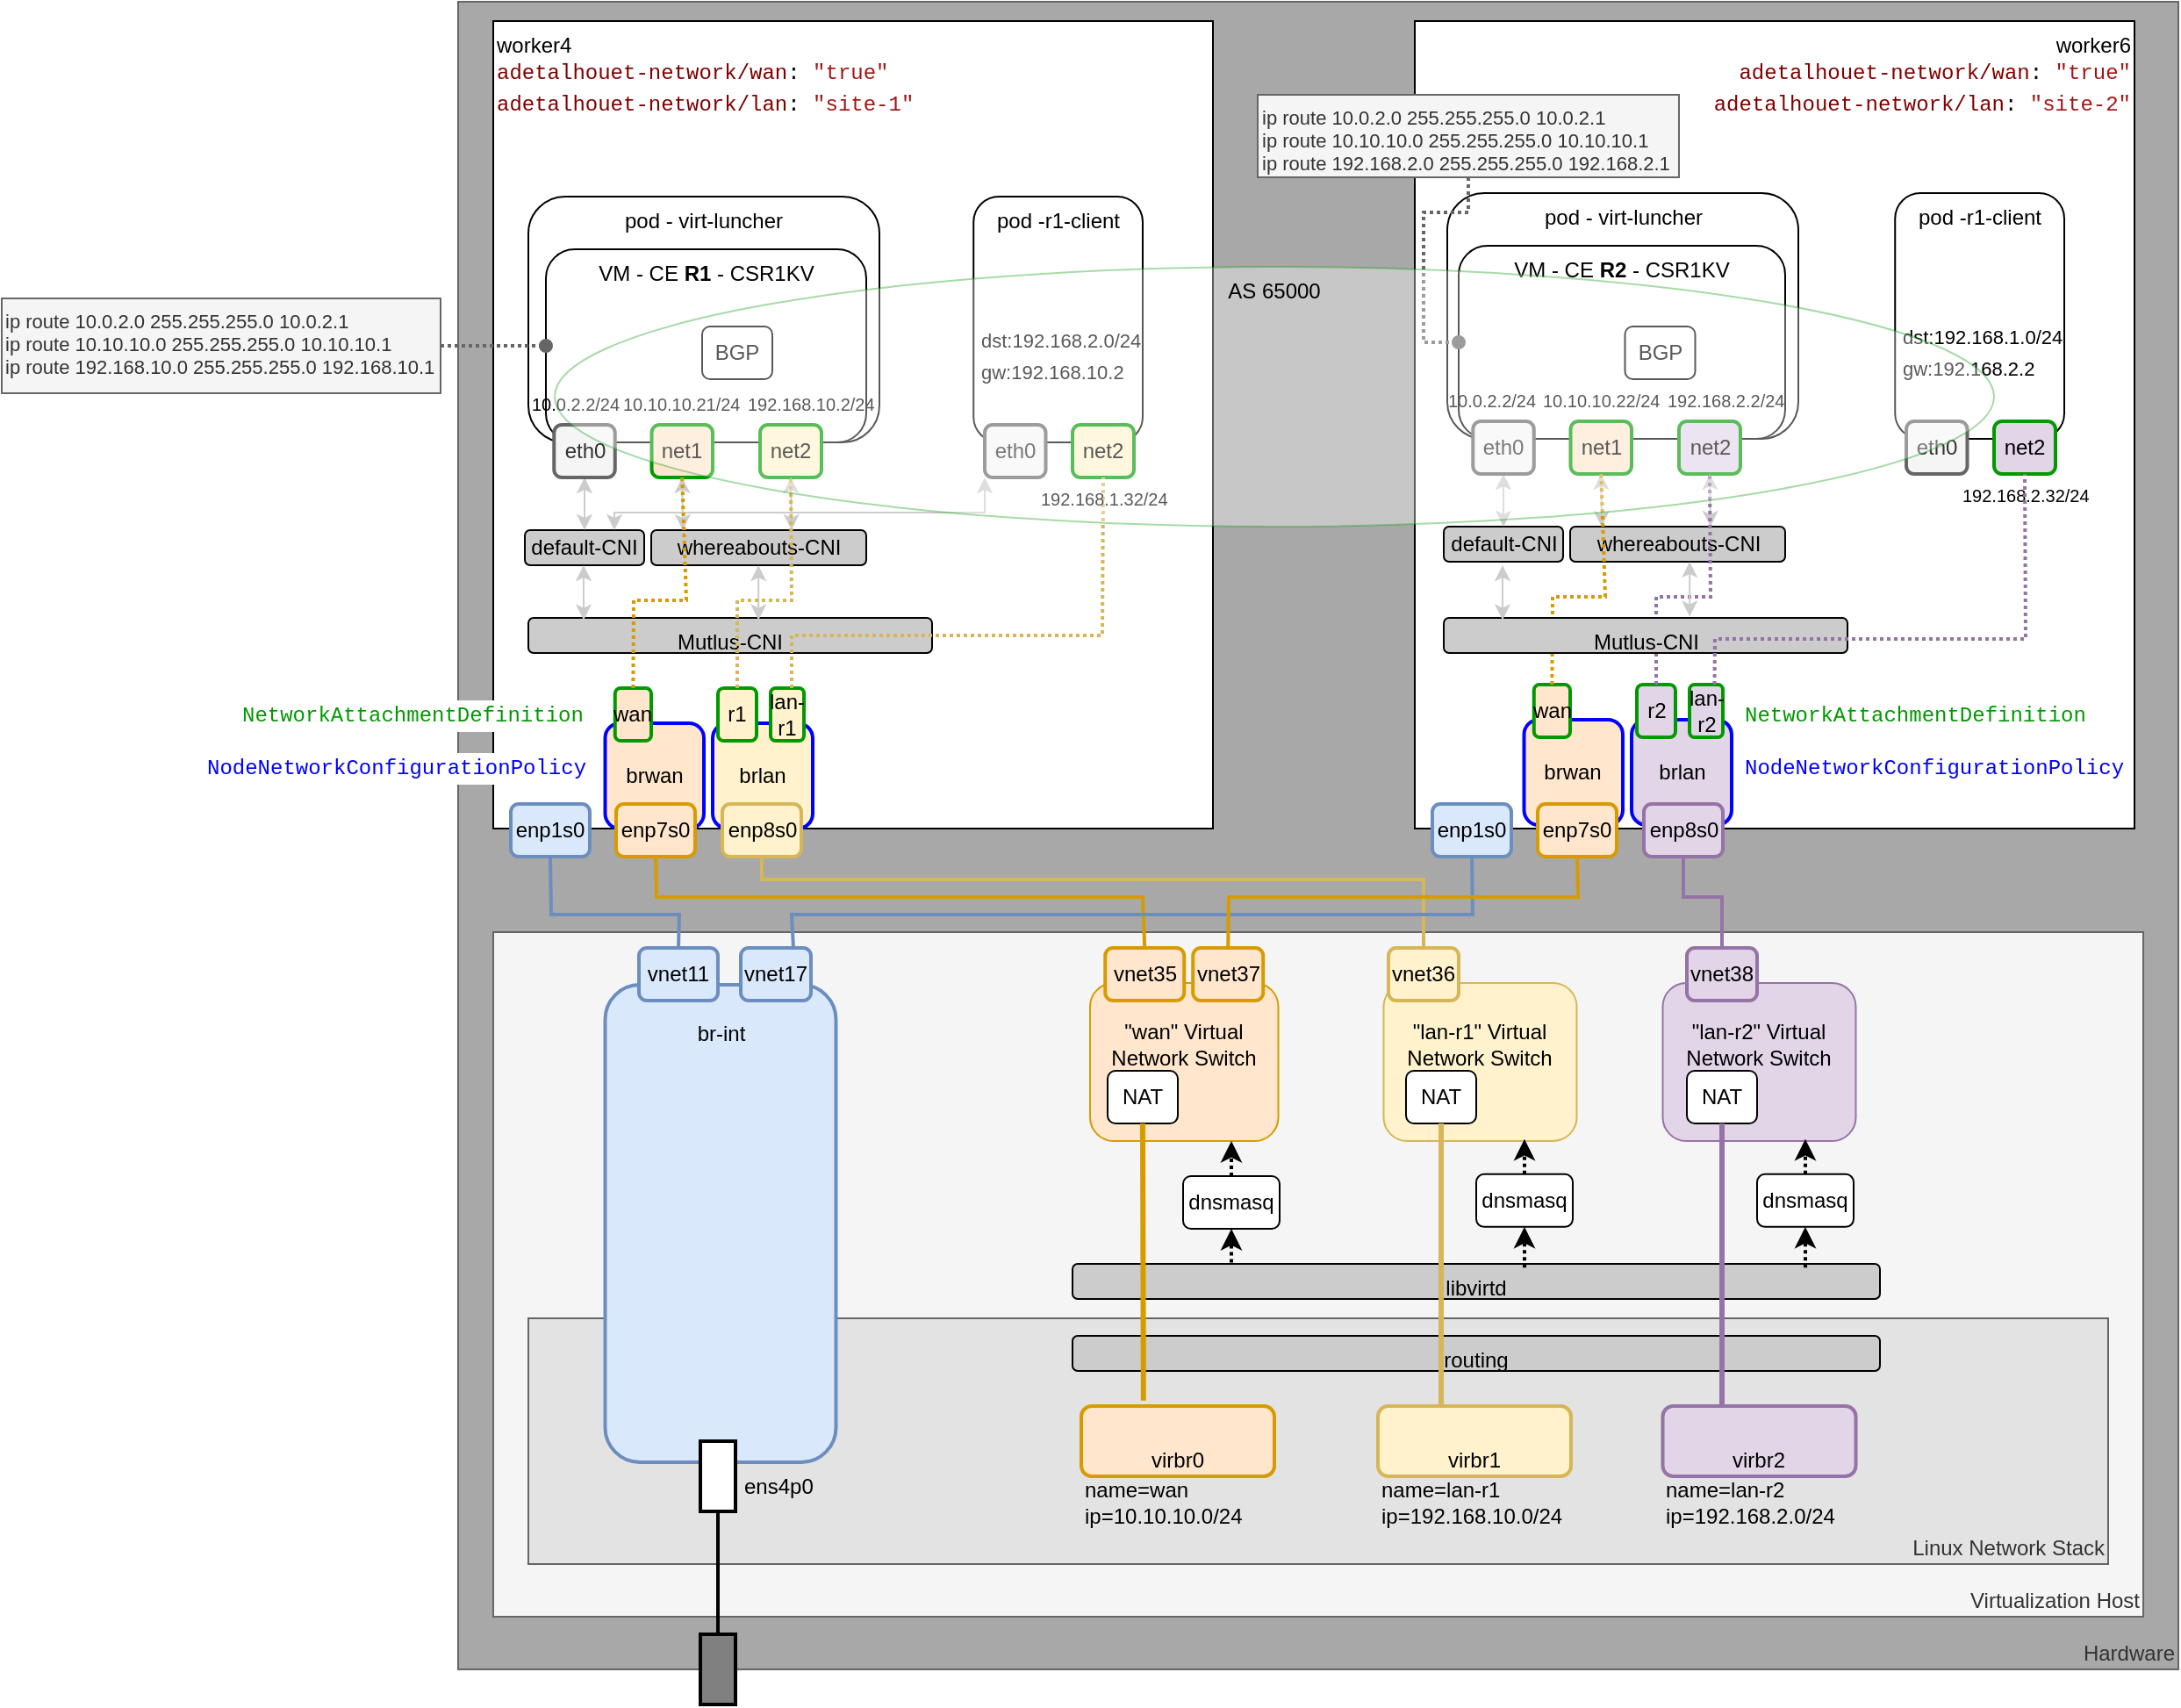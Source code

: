<mxfile>
    <diagram id="pxOgr5HDg-atTdy3Y1Mu" name="Page-1">
        <mxGraphModel dx="1479" dy="2765" grid="1" gridSize="10" guides="1" tooltips="1" connect="1" arrows="1" fold="1" page="1" pageScale="1" pageWidth="850" pageHeight="1100" math="0" shadow="0">
            <root>
                <mxCell id="0"/>
                <mxCell id="1" parent="0"/>
                <mxCell id="-jX6qiS9YrVnALhpN7eb-13" value="Hardware" style="rounded=0;whiteSpace=wrap;html=1;align=right;verticalAlign=bottom;fillColor=#A8A8A8;fontColor=#333333;strokeColor=#666666;" parent="1" vertex="1">
                    <mxGeometry x="-210" y="-1470" width="980" height="950" as="geometry"/>
                </mxCell>
                <mxCell id="-jX6qiS9YrVnALhpN7eb-14" value="Virtualization Host" style="rounded=0;whiteSpace=wrap;html=1;align=right;verticalAlign=bottom;fillColor=#f5f5f5;fontColor=#333333;strokeColor=#666666;" parent="1" vertex="1">
                    <mxGeometry x="-190" y="-940" width="940" height="390" as="geometry"/>
                </mxCell>
                <mxCell id="-jX6qiS9YrVnALhpN7eb-15" value="Linux Network Stack" style="rounded=0;whiteSpace=wrap;html=1;align=right;verticalAlign=bottom;fillColor=#E3E3E3;fontColor=#333333;strokeColor=#666666;" parent="1" vertex="1">
                    <mxGeometry x="-170" y="-720" width="900" height="140" as="geometry"/>
                </mxCell>
                <mxCell id="-jX6qiS9YrVnALhpN7eb-16" value="" style="rounded=0;whiteSpace=wrap;html=1;fillColor=#808080;align=right;verticalAlign=bottom;fontColor=#333333;strokeColor=#000000;strokeWidth=2;" parent="1" vertex="1">
                    <mxGeometry x="-72" y="-540" width="20" height="40" as="geometry"/>
                </mxCell>
                <mxCell id="-jX6qiS9YrVnALhpN7eb-19" value="virbr0" style="rounded=1;whiteSpace=wrap;html=1;align=center;verticalAlign=bottom;strokeWidth=2;fillColor=#ffe6cc;strokeColor=#d79b00;" parent="1" vertex="1">
                    <mxGeometry x="145" y="-670" width="110" height="40" as="geometry"/>
                </mxCell>
                <mxCell id="-jX6qiS9YrVnALhpN7eb-20" value="" style="endArrow=none;html=1;rounded=0;exitX=0.5;exitY=0;exitDx=0;exitDy=0;entryX=0.5;entryY=1;entryDx=0;entryDy=0;strokeWidth=2;" parent="1" source="-jX6qiS9YrVnALhpN7eb-16" target="-jX6qiS9YrVnALhpN7eb-17" edge="1">
                    <mxGeometry width="50" height="50" relative="1" as="geometry">
                        <mxPoint x="163" y="-580" as="sourcePoint"/>
                        <mxPoint x="213" y="-630" as="targetPoint"/>
                    </mxGeometry>
                </mxCell>
                <mxCell id="-jX6qiS9YrVnALhpN7eb-21" value="&lt;div&gt;name=wan&lt;/div&gt;&lt;div&gt;ip=10.10.10.0/24&lt;/div&gt;" style="text;html=1;align=left;verticalAlign=middle;resizable=0;points=[];autosize=1;strokeColor=none;fillColor=none;" parent="1" vertex="1">
                    <mxGeometry x="145" y="-630" width="110" height="30" as="geometry"/>
                </mxCell>
                <mxCell id="-jX6qiS9YrVnALhpN7eb-24" value="virbr1" style="rounded=1;whiteSpace=wrap;html=1;align=center;verticalAlign=bottom;strokeWidth=2;fillColor=#fff2cc;strokeColor=#d6b656;" parent="1" vertex="1">
                    <mxGeometry x="314" y="-670" width="110" height="40" as="geometry"/>
                </mxCell>
                <mxCell id="-jX6qiS9YrVnALhpN7eb-25" value="&lt;div&gt;name=lan-r1&lt;/div&gt;&lt;div&gt;ip=192.168.10.0/24&lt;/div&gt;" style="text;html=1;align=left;verticalAlign=middle;resizable=0;points=[];autosize=1;strokeColor=none;fillColor=none;" parent="1" vertex="1">
                    <mxGeometry x="314" y="-630" width="120" height="30" as="geometry"/>
                </mxCell>
                <mxCell id="-jX6qiS9YrVnALhpN7eb-26" value="virbr2" style="rounded=1;whiteSpace=wrap;html=1;align=center;verticalAlign=bottom;strokeWidth=2;fillColor=#e1d5e7;strokeColor=#9673a6;" parent="1" vertex="1">
                    <mxGeometry x="476.25" y="-670" width="110" height="40" as="geometry"/>
                </mxCell>
                <mxCell id="-jX6qiS9YrVnALhpN7eb-27" value="&lt;div&gt;name=lan-r2&lt;/div&gt;&lt;div&gt;ip=192.168.2.0/24&lt;/div&gt;" style="text;html=1;align=left;verticalAlign=middle;resizable=0;points=[];autosize=1;strokeColor=none;fillColor=none;" parent="1" vertex="1">
                    <mxGeometry x="476.25" y="-630" width="110" height="30" as="geometry"/>
                </mxCell>
                <mxCell id="-jX6qiS9YrVnALhpN7eb-32" value="&lt;div align=&quot;left&quot;&gt;worker4&lt;/div&gt;&lt;div&gt;&lt;div&gt;&lt;div style=&quot;color: rgb(0 , 0 , 0) ; background-color: rgb(255 , 255 , 255) ; font-family: &amp;#34;menlo&amp;#34; , &amp;#34;monaco&amp;#34; , &amp;#34;courier new&amp;#34; , monospace ; font-weight: normal ; font-size: 12px ; line-height: 18px&quot;&gt;&lt;div&gt;&lt;div&gt;&lt;span style=&quot;color: #800000&quot;&gt;adetalhouet-network/wan&lt;/span&gt;&lt;span style=&quot;color: #000000&quot;&gt;: &lt;/span&gt;&lt;span style=&quot;color: #a31515&quot;&gt;&quot;true&quot;&lt;/span&gt;&lt;/div&gt;&lt;span style=&quot;color: #800000&quot;&gt;&lt;/span&gt;&lt;/div&gt;&lt;div&gt;&lt;span style=&quot;color: #800000&quot;&gt;adetalhouet-network/lan&lt;/span&gt;&lt;span style=&quot;color: #000000&quot;&gt;: &lt;/span&gt;&lt;span style=&quot;color: #a31515&quot;&gt;&quot;site-1&quot;&lt;/span&gt;&lt;/div&gt;&lt;div&gt;&lt;span style=&quot;color: #a31515&quot;&gt;&lt;br&gt;&lt;br&gt;&lt;/span&gt;&lt;/div&gt;&lt;/div&gt;&lt;/div&gt;&lt;/div&gt;" style="rounded=0;whiteSpace=wrap;html=1;strokeWidth=1;align=left;verticalAlign=top;" parent="1" vertex="1">
                    <mxGeometry x="-190" y="-1459" width="410" height="460" as="geometry"/>
                </mxCell>
                <mxCell id="-jX6qiS9YrVnALhpN7eb-36" value="&lt;div&gt;&lt;br&gt;&lt;/div&gt;&lt;div&gt;br-int&lt;/div&gt;" style="rounded=1;whiteSpace=wrap;html=1;align=center;verticalAlign=top;strokeWidth=2;fillColor=#dae8fc;strokeColor=#6c8ebf;" parent="1" vertex="1">
                    <mxGeometry x="-126.25" y="-910" width="131.5" height="272" as="geometry"/>
                </mxCell>
                <mxCell id="-jX6qiS9YrVnALhpN7eb-37" value="routing" style="rounded=1;whiteSpace=wrap;html=1;strokeColor=#000000;strokeWidth=1;fillColor=#CCCCCC;align=center;verticalAlign=top;" parent="1" vertex="1">
                    <mxGeometry x="140" y="-710" width="460" height="20" as="geometry"/>
                </mxCell>
                <mxCell id="-jX6qiS9YrVnALhpN7eb-38" value="&lt;div&gt;&lt;br&gt;&lt;/div&gt;&lt;div&gt;&quot;wan&quot; Virtual &lt;br&gt;&lt;/div&gt;&lt;div&gt;Network Switch&lt;/div&gt;" style="rounded=1;whiteSpace=wrap;html=1;strokeColor=#d79b00;strokeWidth=1;fillColor=#ffe6cc;align=center;verticalAlign=top;" parent="1" vertex="1">
                    <mxGeometry x="150" y="-911" width="107.25" height="90" as="geometry"/>
                </mxCell>
                <mxCell id="-jX6qiS9YrVnALhpN7eb-39" value="&lt;div&gt;&lt;br&gt;&lt;/div&gt;&lt;div&gt;&quot;lan-r1&quot; Virtual &lt;br&gt;&lt;/div&gt;&lt;div&gt;Network Switch&lt;/div&gt;" style="rounded=1;whiteSpace=wrap;html=1;strokeColor=#d6b656;strokeWidth=1;fillColor=#fff2cc;align=center;verticalAlign=top;" parent="1" vertex="1">
                    <mxGeometry x="317.25" y="-911" width="110" height="90" as="geometry"/>
                </mxCell>
                <mxCell id="-jX6qiS9YrVnALhpN7eb-40" value="&lt;div&gt;&lt;br&gt;&lt;/div&gt;&lt;div&gt;&quot;lan-r2&quot; Virtual &lt;br&gt;&lt;/div&gt;&lt;div&gt;Network Switch&lt;/div&gt;" style="rounded=1;whiteSpace=wrap;html=1;strokeColor=#9673a6;strokeWidth=1;fillColor=#e1d5e7;align=center;verticalAlign=top;" parent="1" vertex="1">
                    <mxGeometry x="476.25" y="-911" width="110" height="90" as="geometry"/>
                </mxCell>
                <mxCell id="-jX6qiS9YrVnALhpN7eb-47" style="edgeStyle=orthogonalEdgeStyle;rounded=0;orthogonalLoop=1;jettySize=auto;html=1;entryX=0.5;entryY=1;entryDx=0;entryDy=0;strokeWidth=2;exitX=0.199;exitY=0.109;exitDx=0;exitDy=0;exitPerimeter=0;dashed=1;dashPattern=1 1;" parent="1" source="-jX6qiS9YrVnALhpN7eb-41" target="-jX6qiS9YrVnALhpN7eb-42" edge="1">
                    <mxGeometry relative="1" as="geometry">
                        <mxPoint x="230" y="-754" as="sourcePoint"/>
                    </mxGeometry>
                </mxCell>
                <mxCell id="-jX6qiS9YrVnALhpN7eb-41" value="libvirtd" style="rounded=1;whiteSpace=wrap;html=1;strokeColor=#000000;strokeWidth=1;fillColor=#CCCCCC;align=center;verticalAlign=top;" parent="1" vertex="1">
                    <mxGeometry x="140" y="-751" width="460" height="20" as="geometry"/>
                </mxCell>
                <mxCell id="-jX6qiS9YrVnALhpN7eb-46" style="edgeStyle=orthogonalEdgeStyle;rounded=0;orthogonalLoop=1;jettySize=auto;html=1;entryX=0.75;entryY=1;entryDx=0;entryDy=0;strokeWidth=2;dashed=1;dashPattern=1 1;" parent="1" source="-jX6qiS9YrVnALhpN7eb-42" target="-jX6qiS9YrVnALhpN7eb-38" edge="1">
                    <mxGeometry relative="1" as="geometry"/>
                </mxCell>
                <mxCell id="-jX6qiS9YrVnALhpN7eb-42" value="dnsmasq" style="rounded=1;whiteSpace=wrap;html=1;strokeWidth=1;align=center;verticalAlign=middle;" parent="1" vertex="1">
                    <mxGeometry x="203" y="-801" width="55" height="30" as="geometry"/>
                </mxCell>
                <mxCell id="-jX6qiS9YrVnALhpN7eb-43" value="NAT" style="rounded=1;whiteSpace=wrap;html=1;strokeWidth=1;align=center;verticalAlign=middle;" parent="1" vertex="1">
                    <mxGeometry x="160" y="-861" width="40" height="30" as="geometry"/>
                </mxCell>
                <mxCell id="-jX6qiS9YrVnALhpN7eb-44" value="NAT" style="rounded=1;whiteSpace=wrap;html=1;strokeWidth=1;align=center;verticalAlign=middle;" parent="1" vertex="1">
                    <mxGeometry x="330" y="-861" width="40" height="30" as="geometry"/>
                </mxCell>
                <mxCell id="-jX6qiS9YrVnALhpN7eb-45" value="NAT" style="rounded=1;whiteSpace=wrap;html=1;strokeWidth=1;align=center;verticalAlign=middle;" parent="1" vertex="1">
                    <mxGeometry x="490" y="-861" width="40" height="30" as="geometry"/>
                </mxCell>
                <mxCell id="-jX6qiS9YrVnALhpN7eb-50" style="edgeStyle=orthogonalEdgeStyle;rounded=0;orthogonalLoop=1;jettySize=auto;html=1;entryX=0.5;entryY=1;entryDx=0;entryDy=0;strokeWidth=2;exitX=0.199;exitY=0.109;exitDx=0;exitDy=0;exitPerimeter=0;dashed=1;dashPattern=1 1;" parent="1" target="-jX6qiS9YrVnALhpN7eb-52" edge="1">
                    <mxGeometry relative="1" as="geometry">
                        <mxPoint x="398.54" y="-749.91" as="sourcePoint"/>
                    </mxGeometry>
                </mxCell>
                <mxCell id="-jX6qiS9YrVnALhpN7eb-51" style="edgeStyle=orthogonalEdgeStyle;rounded=0;orthogonalLoop=1;jettySize=auto;html=1;entryX=0.75;entryY=1;entryDx=0;entryDy=0;strokeWidth=2;dashed=1;dashPattern=1 1;" parent="1" source="-jX6qiS9YrVnALhpN7eb-52" edge="1">
                    <mxGeometry relative="1" as="geometry">
                        <mxPoint x="396.75" y="-822.09" as="targetPoint"/>
                    </mxGeometry>
                </mxCell>
                <mxCell id="-jX6qiS9YrVnALhpN7eb-52" value="dnsmasq" style="rounded=1;whiteSpace=wrap;html=1;strokeWidth=1;align=center;verticalAlign=middle;" parent="1" vertex="1">
                    <mxGeometry x="370" y="-802.09" width="55" height="30" as="geometry"/>
                </mxCell>
                <mxCell id="-jX6qiS9YrVnALhpN7eb-53" style="edgeStyle=orthogonalEdgeStyle;rounded=0;orthogonalLoop=1;jettySize=auto;html=1;entryX=0.5;entryY=1;entryDx=0;entryDy=0;strokeWidth=2;exitX=0.199;exitY=0.109;exitDx=0;exitDy=0;exitPerimeter=0;dashed=1;dashPattern=1 1;" parent="1" target="-jX6qiS9YrVnALhpN7eb-55" edge="1">
                    <mxGeometry relative="1" as="geometry">
                        <mxPoint x="558.54" y="-749.91" as="sourcePoint"/>
                    </mxGeometry>
                </mxCell>
                <mxCell id="-jX6qiS9YrVnALhpN7eb-54" style="edgeStyle=orthogonalEdgeStyle;rounded=0;orthogonalLoop=1;jettySize=auto;html=1;entryX=0.75;entryY=1;entryDx=0;entryDy=0;strokeWidth=2;dashed=1;dashPattern=1 1;" parent="1" source="-jX6qiS9YrVnALhpN7eb-55" edge="1">
                    <mxGeometry relative="1" as="geometry">
                        <mxPoint x="556.75" y="-822.09" as="targetPoint"/>
                    </mxGeometry>
                </mxCell>
                <mxCell id="-jX6qiS9YrVnALhpN7eb-55" value="dnsmasq" style="rounded=1;whiteSpace=wrap;html=1;strokeWidth=1;align=center;verticalAlign=middle;" parent="1" vertex="1">
                    <mxGeometry x="530" y="-802.09" width="55" height="30" as="geometry"/>
                </mxCell>
                <mxCell id="-jX6qiS9YrVnALhpN7eb-17" value="" style="rounded=0;whiteSpace=wrap;html=1;align=right;verticalAlign=bottom;strokeWidth=2;" parent="1" vertex="1">
                    <mxGeometry x="-72" y="-650" width="20" height="40" as="geometry"/>
                </mxCell>
                <mxCell id="-jX6qiS9YrVnALhpN7eb-18" value="ens4p0" style="text;whiteSpace=wrap;html=1;" parent="1" vertex="1">
                    <mxGeometry x="-49" y="-638" width="40" height="20" as="geometry"/>
                </mxCell>
                <mxCell id="-jX6qiS9YrVnALhpN7eb-23" value="&lt;div align=&quot;center&quot;&gt;vnet35&lt;/div&gt;" style="rounded=1;whiteSpace=wrap;html=1;strokeColor=#d79b00;strokeWidth=2;fillColor=#ffe6cc;align=center;verticalAlign=middle;" parent="1" vertex="1">
                    <mxGeometry x="158.62" y="-931" width="45" height="30" as="geometry"/>
                </mxCell>
                <mxCell id="-jX6qiS9YrVnALhpN7eb-29" value="&lt;div align=&quot;center&quot;&gt;vnet37&lt;/div&gt;" style="rounded=1;whiteSpace=wrap;html=1;strokeColor=#d79b00;strokeWidth=2;fillColor=#ffe6cc;align=center;verticalAlign=middle;" parent="1" vertex="1">
                    <mxGeometry x="208.62" y="-931" width="40" height="30" as="geometry"/>
                </mxCell>
                <mxCell id="-jX6qiS9YrVnALhpN7eb-31" value="&lt;div align=&quot;center&quot;&gt;vnet38&lt;/div&gt;" style="rounded=1;whiteSpace=wrap;html=1;strokeColor=#9673a6;strokeWidth=2;fillColor=#e1d5e7;align=center;verticalAlign=middle;" parent="1" vertex="1">
                    <mxGeometry x="490" y="-931" width="40" height="30" as="geometry"/>
                </mxCell>
                <mxCell id="-jX6qiS9YrVnALhpN7eb-30" value="&lt;div align=&quot;center&quot;&gt;vnet36&lt;/div&gt;" style="rounded=1;whiteSpace=wrap;html=1;strokeColor=#d6b656;strokeWidth=2;fillColor=#fff2cc;align=center;verticalAlign=middle;" parent="1" vertex="1">
                    <mxGeometry x="320" y="-931" width="40" height="30" as="geometry"/>
                </mxCell>
                <mxCell id="-jX6qiS9YrVnALhpN7eb-56" value="" style="endArrow=none;html=1;rounded=0;strokeWidth=3;exitX=0.5;exitY=1;exitDx=0;exitDy=0;entryX=0.322;entryY=-0.078;entryDx=0;entryDy=0;entryPerimeter=0;fillColor=#ffe6cc;strokeColor=#d79b00;" parent="1" source="-jX6qiS9YrVnALhpN7eb-43" target="-jX6qiS9YrVnALhpN7eb-19" edge="1">
                    <mxGeometry width="50" height="50" relative="1" as="geometry">
                        <mxPoint x="330" y="-930" as="sourcePoint"/>
                        <mxPoint x="180" y="-670" as="targetPoint"/>
                    </mxGeometry>
                </mxCell>
                <mxCell id="-jX6qiS9YrVnALhpN7eb-57" value="" style="endArrow=none;html=1;rounded=0;strokeWidth=3;exitX=0.5;exitY=1;exitDx=0;exitDy=0;fillColor=#fff2cc;strokeColor=#d6b656;" parent="1" source="-jX6qiS9YrVnALhpN7eb-44" edge="1">
                    <mxGeometry width="50" height="50" relative="1" as="geometry">
                        <mxPoint x="190" y="-870" as="sourcePoint"/>
                        <mxPoint x="350" y="-670" as="targetPoint"/>
                    </mxGeometry>
                </mxCell>
                <mxCell id="-jX6qiS9YrVnALhpN7eb-58" value="" style="endArrow=none;html=1;rounded=0;strokeWidth=3;exitX=0.5;exitY=1;exitDx=0;exitDy=0;fillColor=#e1d5e7;strokeColor=#9673a6;" parent="1" source="-jX6qiS9YrVnALhpN7eb-45" edge="1">
                    <mxGeometry width="50" height="50" relative="1" as="geometry">
                        <mxPoint x="360" y="-870" as="sourcePoint"/>
                        <mxPoint x="510" y="-670" as="targetPoint"/>
                    </mxGeometry>
                </mxCell>
                <mxCell id="-jX6qiS9YrVnALhpN7eb-59" value="&lt;div align=&quot;center&quot;&gt;vnet11&lt;/div&gt;" style="rounded=1;whiteSpace=wrap;html=1;strokeColor=#6c8ebf;strokeWidth=2;fillColor=#dae8fc;align=center;verticalAlign=middle;" parent="1" vertex="1">
                    <mxGeometry x="-107" y="-931" width="45" height="30" as="geometry"/>
                </mxCell>
                <mxCell id="-jX6qiS9YrVnALhpN7eb-60" value="&lt;div align=&quot;center&quot;&gt;vnet17&lt;/div&gt;" style="rounded=1;whiteSpace=wrap;html=1;strokeColor=#6c8ebf;strokeWidth=2;fillColor=#dae8fc;align=center;verticalAlign=middle;" parent="1" vertex="1">
                    <mxGeometry x="-49" y="-931" width="40" height="30" as="geometry"/>
                </mxCell>
                <mxCell id="-jX6qiS9YrVnALhpN7eb-61" value="enp1s0" style="rounded=1;whiteSpace=wrap;html=1;strokeColor=#6c8ebf;strokeWidth=2;fillColor=#dae8fc;align=center;verticalAlign=middle;" parent="1" vertex="1">
                    <mxGeometry x="-180" y="-1013" width="45" height="30" as="geometry"/>
                </mxCell>
                <mxCell id="-jX6qiS9YrVnALhpN7eb-62" value="" style="endArrow=none;html=1;rounded=0;strokeWidth=2;entryX=0.5;entryY=1;entryDx=0;entryDy=0;exitX=0.5;exitY=0;exitDx=0;exitDy=0;fillColor=#dae8fc;strokeColor=#6c8ebf;" parent="1" source="-jX6qiS9YrVnALhpN7eb-59" target="-jX6qiS9YrVnALhpN7eb-61" edge="1">
                    <mxGeometry width="50" height="50" relative="1" as="geometry">
                        <mxPoint x="330" y="-900" as="sourcePoint"/>
                        <mxPoint x="380" y="-950" as="targetPoint"/>
                        <Array as="points">
                            <mxPoint x="-84" y="-950"/>
                            <mxPoint x="-157" y="-950"/>
                        </Array>
                    </mxGeometry>
                </mxCell>
                <mxCell id="-jX6qiS9YrVnALhpN7eb-63" value="" style="endArrow=none;html=1;rounded=0;strokeWidth=2;entryX=0.5;entryY=1;entryDx=0;entryDy=0;exitX=0.5;exitY=0;exitDx=0;exitDy=0;fillColor=#ffe6cc;strokeColor=#d79b00;" parent="1" source="-jX6qiS9YrVnALhpN7eb-23" target="-jX6qiS9YrVnALhpN7eb-34" edge="1">
                    <mxGeometry width="50" height="50" relative="1" as="geometry">
                        <mxPoint x="330" y="-900" as="sourcePoint"/>
                        <mxPoint x="380" y="-950" as="targetPoint"/>
                        <Array as="points">
                            <mxPoint x="180" y="-960"/>
                            <mxPoint x="-97" y="-960"/>
                        </Array>
                    </mxGeometry>
                </mxCell>
                <mxCell id="-jX6qiS9YrVnALhpN7eb-64" value="" style="endArrow=none;html=1;rounded=0;strokeWidth=2;entryX=0.5;entryY=1;entryDx=0;entryDy=0;exitX=0.5;exitY=0;exitDx=0;exitDy=0;fillColor=#fff2cc;strokeColor=#d6b656;" parent="1" source="-jX6qiS9YrVnALhpN7eb-30" target="-jX6qiS9YrVnALhpN7eb-35" edge="1">
                    <mxGeometry width="50" height="50" relative="1" as="geometry">
                        <mxPoint x="330" y="-900" as="sourcePoint"/>
                        <mxPoint x="380" y="-950" as="targetPoint"/>
                        <Array as="points">
                            <mxPoint x="340" y="-970"/>
                            <mxPoint x="-37" y="-970"/>
                        </Array>
                    </mxGeometry>
                </mxCell>
                <mxCell id="-jX6qiS9YrVnALhpN7eb-65" value="&lt;div&gt;worker6&lt;/div&gt;&lt;div&gt;&lt;div&gt;&lt;div style=&quot;color: rgb(0 , 0 , 0) ; background-color: rgb(255 , 255 , 255) ; font-family: &amp;quot;menlo&amp;quot; , &amp;quot;monaco&amp;quot; , &amp;quot;courier new&amp;quot; , monospace ; font-weight: normal ; font-size: 12px ; line-height: 18px&quot;&gt;&lt;div&gt;&lt;div&gt;&lt;span style=&quot;color: #800000&quot;&gt;adetalhouet-network/wan&lt;/span&gt;&lt;span style=&quot;color: #000000&quot;&gt;: &lt;/span&gt;&lt;span style=&quot;color: #a31515&quot;&gt;&quot;true&quot;&lt;/span&gt;&lt;/div&gt;&lt;span style=&quot;color: #800000&quot;&gt;&lt;/span&gt;&lt;/div&gt;&lt;div&gt;&lt;span style=&quot;color: #800000&quot;&gt;adetalhouet-network/lan&lt;/span&gt;&lt;span style=&quot;color: #000000&quot;&gt;: &lt;/span&gt;&lt;span style=&quot;color: #a31515&quot;&gt;&quot;site-2&quot;&lt;/span&gt;&lt;/div&gt;&lt;div&gt;&lt;span style=&quot;color: #a31515&quot;&gt;&lt;br&gt;&lt;br&gt;&lt;/span&gt;&lt;/div&gt;&lt;/div&gt;&lt;/div&gt;&lt;/div&gt;" style="rounded=0;whiteSpace=wrap;html=1;strokeWidth=1;align=right;verticalAlign=top;" parent="1" vertex="1">
                    <mxGeometry x="335" y="-1459" width="410" height="460" as="geometry"/>
                </mxCell>
                <mxCell id="-jX6qiS9YrVnALhpN7eb-68" value="enp1s0" style="rounded=1;whiteSpace=wrap;html=1;strokeColor=#6c8ebf;strokeWidth=2;fillColor=#dae8fc;align=center;verticalAlign=middle;" parent="1" vertex="1">
                    <mxGeometry x="345" y="-1013" width="45" height="30" as="geometry"/>
                </mxCell>
                <mxCell id="-jX6qiS9YrVnALhpN7eb-69" value="" style="endArrow=none;html=1;rounded=0;strokeWidth=2;entryX=0.5;entryY=1;entryDx=0;entryDy=0;fillColor=#dae8fc;strokeColor=#6c8ebf;exitX=0.75;exitY=0;exitDx=0;exitDy=0;" parent="1" source="-jX6qiS9YrVnALhpN7eb-60" target="-jX6qiS9YrVnALhpN7eb-68" edge="1">
                    <mxGeometry width="50" height="50" relative="1" as="geometry">
                        <mxPoint x="-20" y="-980" as="sourcePoint"/>
                        <mxPoint x="380" y="-950" as="targetPoint"/>
                        <Array as="points">
                            <mxPoint x="-20" y="-950"/>
                            <mxPoint x="368" y="-950"/>
                        </Array>
                    </mxGeometry>
                </mxCell>
                <mxCell id="-jX6qiS9YrVnALhpN7eb-70" value="" style="endArrow=none;html=1;rounded=0;strokeWidth=2;entryX=0.5;entryY=1;entryDx=0;entryDy=0;exitX=0.5;exitY=0;exitDx=0;exitDy=0;fillColor=#ffe6cc;strokeColor=#d79b00;" parent="1" source="-jX6qiS9YrVnALhpN7eb-29" target="-jX6qiS9YrVnALhpN7eb-66" edge="1">
                    <mxGeometry width="50" height="50" relative="1" as="geometry">
                        <mxPoint x="330" y="-900" as="sourcePoint"/>
                        <mxPoint x="380" y="-950" as="targetPoint"/>
                        <Array as="points">
                            <mxPoint x="229" y="-960"/>
                            <mxPoint x="428" y="-960"/>
                        </Array>
                    </mxGeometry>
                </mxCell>
                <mxCell id="-jX6qiS9YrVnALhpN7eb-71" value="" style="endArrow=none;html=1;rounded=0;strokeWidth=2;entryX=0.5;entryY=1;entryDx=0;entryDy=0;exitX=0.5;exitY=0;exitDx=0;exitDy=0;fillColor=#e1d5e7;strokeColor=#9673a6;" parent="1" source="-jX6qiS9YrVnALhpN7eb-31" target="-jX6qiS9YrVnALhpN7eb-67" edge="1">
                    <mxGeometry width="50" height="50" relative="1" as="geometry">
                        <mxPoint x="330" y="-900" as="sourcePoint"/>
                        <mxPoint x="380" y="-950" as="targetPoint"/>
                        <Array as="points">
                            <mxPoint x="510" y="-960"/>
                            <mxPoint x="488" y="-960"/>
                        </Array>
                    </mxGeometry>
                </mxCell>
                <mxCell id="-jX6qiS9YrVnALhpN7eb-72" value="Mutlus-CNI" style="rounded=1;whiteSpace=wrap;html=1;strokeColor=#000000;strokeWidth=1;fillColor=#CCCCCC;align=center;verticalAlign=top;" parent="1" vertex="1">
                    <mxGeometry x="-170" y="-1119" width="230" height="20" as="geometry"/>
                </mxCell>
                <mxCell id="-jX6qiS9YrVnALhpN7eb-73" value="default-CNI" style="rounded=1;whiteSpace=wrap;html=1;strokeColor=#000000;strokeWidth=1;fillColor=#CCCCCC;align=center;verticalAlign=middle;" parent="1" vertex="1">
                    <mxGeometry x="-171.99" y="-1169" width="68" height="20" as="geometry"/>
                </mxCell>
                <mxCell id="-jX6qiS9YrVnALhpN7eb-74" value="whereabouts-CNI" style="rounded=1;whiteSpace=wrap;html=1;strokeColor=#000000;strokeWidth=1;fillColor=#CCCCCC;align=center;verticalAlign=middle;" parent="1" vertex="1">
                    <mxGeometry x="-100" y="-1169" width="122.5" height="20" as="geometry"/>
                </mxCell>
                <mxCell id="-jX6qiS9YrVnALhpN7eb-75" value="pod - virt-luncher" style="rounded=1;whiteSpace=wrap;html=1;strokeWidth=1;align=center;verticalAlign=top;" parent="1" vertex="1">
                    <mxGeometry x="-170" y="-1359" width="200" height="140" as="geometry"/>
                </mxCell>
                <mxCell id="-jX6qiS9YrVnALhpN7eb-79" value="&lt;div&gt;VM - CE &lt;b&gt;R1&lt;/b&gt; - CSR1KV&lt;br&gt;&lt;/div&gt;" style="rounded=1;whiteSpace=wrap;html=1;strokeWidth=1;align=center;verticalAlign=top;" parent="1" vertex="1">
                    <mxGeometry x="-160" y="-1329" width="182.5" height="110" as="geometry"/>
                </mxCell>
                <mxCell id="-jX6qiS9YrVnALhpN7eb-76" value="net1" style="rounded=1;whiteSpace=wrap;html=1;strokeColor=#009900;strokeWidth=2;fillColor=#ffe6cc;align=center;verticalAlign=middle;" parent="1" vertex="1">
                    <mxGeometry x="-99.75" y="-1229" width="34.75" height="30" as="geometry"/>
                </mxCell>
                <mxCell id="-jX6qiS9YrVnALhpN7eb-78" value="net2" style="rounded=1;whiteSpace=wrap;html=1;strokeColor=#009900;strokeWidth=2;fillColor=#fff2cc;align=center;verticalAlign=middle;" parent="1" vertex="1">
                    <mxGeometry x="-38" y="-1229" width="35" height="30" as="geometry"/>
                </mxCell>
                <mxCell id="-jX6qiS9YrVnALhpN7eb-80" value="" style="endArrow=classic;startArrow=classic;html=1;rounded=0;strokeWidth=1;entryX=0.5;entryY=1;entryDx=0;entryDy=0;exitX=0.5;exitY=0;exitDx=0;exitDy=0;fillColor=#f5f5f5;strokeColor=#CCCCCC;" parent="1" source="-jX6qiS9YrVnALhpN7eb-73" target="-jX6qiS9YrVnALhpN7eb-77" edge="1">
                    <mxGeometry width="50" height="50" relative="1" as="geometry">
                        <mxPoint x="260" y="-869" as="sourcePoint"/>
                        <mxPoint x="310" y="-919" as="targetPoint"/>
                    </mxGeometry>
                </mxCell>
                <mxCell id="-jX6qiS9YrVnALhpN7eb-81" value="" style="endArrow=classic;startArrow=classic;html=1;rounded=0;strokeWidth=1;entryX=0.5;entryY=1;entryDx=0;entryDy=0;strokeColor=#CCCCCC;" parent="1" target="-jX6qiS9YrVnALhpN7eb-76" edge="1">
                    <mxGeometry width="50" height="50" relative="1" as="geometry">
                        <mxPoint x="-82" y="-1169" as="sourcePoint"/>
                        <mxPoint x="-113.5" y="-1189" as="targetPoint"/>
                    </mxGeometry>
                </mxCell>
                <mxCell id="-jX6qiS9YrVnALhpN7eb-82" value="" style="endArrow=classic;startArrow=classic;html=1;rounded=0;strokeWidth=1;entryX=0.5;entryY=1;entryDx=0;entryDy=0;strokeColor=#CCCCCC;" parent="1" target="-jX6qiS9YrVnALhpN7eb-78" edge="1">
                    <mxGeometry width="50" height="50" relative="1" as="geometry">
                        <mxPoint x="-20" y="-1169" as="sourcePoint"/>
                        <mxPoint x="-42.25" y="-1189" as="targetPoint"/>
                    </mxGeometry>
                </mxCell>
                <mxCell id="-jX6qiS9YrVnALhpN7eb-83" value="brwan" style="rounded=1;whiteSpace=wrap;html=1;strokeColor=#0000FF;strokeWidth=2;fillColor=#ffe6cc;align=center;verticalAlign=middle;" parent="1" vertex="1">
                    <mxGeometry x="-126.25" y="-1059" width="56.25" height="60" as="geometry"/>
                </mxCell>
                <mxCell id="-jX6qiS9YrVnALhpN7eb-34" value="enp7s0" style="rounded=1;whiteSpace=wrap;html=1;strokeColor=#d79b00;strokeWidth=2;fillColor=#ffe6cc;align=center;verticalAlign=middle;" parent="1" vertex="1">
                    <mxGeometry x="-120" y="-1013" width="45" height="30" as="geometry"/>
                </mxCell>
                <mxCell id="-jX6qiS9YrVnALhpN7eb-84" value="brlan" style="rounded=1;whiteSpace=wrap;html=1;strokeColor=#0000FF;strokeWidth=2;fillColor=#fff2cc;align=center;verticalAlign=middle;" parent="1" vertex="1">
                    <mxGeometry x="-65" y="-1059" width="57" height="60" as="geometry"/>
                </mxCell>
                <mxCell id="-jX6qiS9YrVnALhpN7eb-35" value="enp8s0" style="rounded=1;whiteSpace=wrap;html=1;strokeColor=#d6b656;strokeWidth=2;fillColor=#fff2cc;align=center;verticalAlign=middle;" parent="1" vertex="1">
                    <mxGeometry x="-59.5" y="-1013" width="45" height="30" as="geometry"/>
                </mxCell>
                <mxCell id="-jX6qiS9YrVnALhpN7eb-85" value="&lt;meta charset=&quot;utf-8&quot;&gt;&lt;div style=&quot;color: rgb(0, 0, 0); background-color: rgb(255, 255, 255); font-family: &amp;quot;menlo&amp;quot;, &amp;quot;monaco&amp;quot;, &amp;quot;courier new&amp;quot;, monospace; font-weight: normal; font-size: 12px; line-height: 18px;&quot;&gt;&lt;div&gt;&lt;span style=&quot;color: #0000ff&quot;&gt;NodeNetworkConfigurationPolicy&lt;/span&gt;&lt;/div&gt;&lt;/div&gt;" style="text;whiteSpace=wrap;html=1;" parent="1" vertex="1">
                    <mxGeometry x="-355" y="-1049" width="220" height="30" as="geometry"/>
                </mxCell>
                <mxCell id="-jX6qiS9YrVnALhpN7eb-86" value="wan" style="rounded=1;whiteSpace=wrap;html=1;strokeColor=#009900;strokeWidth=2;fillColor=#ffe6cc;align=center;verticalAlign=middle;" parent="1" vertex="1">
                    <mxGeometry x="-120.62" y="-1079" width="20.62" height="30" as="geometry"/>
                </mxCell>
                <mxCell id="-jX6qiS9YrVnALhpN7eb-87" value="r1" style="rounded=1;whiteSpace=wrap;html=1;strokeColor=#009900;strokeWidth=2;fillColor=#fff2cc;align=center;verticalAlign=middle;" parent="1" vertex="1">
                    <mxGeometry x="-62" y="-1079" width="22" height="30" as="geometry"/>
                </mxCell>
                <mxCell id="-jX6qiS9YrVnALhpN7eb-88" value="lan-r1" style="rounded=1;whiteSpace=wrap;html=1;strokeColor=#009900;strokeWidth=2;fillColor=#fff2cc;align=center;verticalAlign=middle;" parent="1" vertex="1">
                    <mxGeometry x="-32" y="-1079" width="19" height="30" as="geometry"/>
                </mxCell>
                <mxCell id="-jX6qiS9YrVnALhpN7eb-89" value="&lt;meta charset=&quot;utf-8&quot;&gt;&lt;div style=&quot;background-color: rgb(255, 255, 255); font-family: &amp;quot;menlo&amp;quot;, &amp;quot;monaco&amp;quot;, &amp;quot;courier new&amp;quot;, monospace; font-weight: normal; font-size: 12px; line-height: 18px;&quot;&gt;&lt;div&gt;&lt;span style=&quot;&quot;&gt;NetworkAttachmentDefinition&lt;/span&gt;&lt;/div&gt;&lt;/div&gt;" style="text;whiteSpace=wrap;html=1;fontColor=#009900;" parent="1" vertex="1">
                    <mxGeometry x="-335" y="-1079" width="200" height="30" as="geometry"/>
                </mxCell>
                <mxCell id="-jX6qiS9YrVnALhpN7eb-90" style="edgeStyle=orthogonalEdgeStyle;rounded=0;orthogonalLoop=1;jettySize=auto;html=1;exitX=0.57;exitY=0.064;exitDx=0;exitDy=0;fontColor=#009900;strokeWidth=1;exitPerimeter=0;startArrow=classic;startFill=1;fillColor=#f5f5f5;strokeColor=#CCCCCC;" parent="1" source="-jX6qiS9YrVnALhpN7eb-72" edge="1">
                    <mxGeometry relative="1" as="geometry">
                        <mxPoint x="-39" y="-1149" as="targetPoint"/>
                        <Array as="points">
                            <mxPoint x="-39" y="-1149"/>
                            <mxPoint x="-39" y="-1149"/>
                        </Array>
                    </mxGeometry>
                </mxCell>
                <mxCell id="-jX6qiS9YrVnALhpN7eb-92" value="" style="endArrow=none;dashed=1;html=1;dashPattern=1 1;strokeWidth=2;rounded=0;fontColor=#009900;entryX=0.5;entryY=1;entryDx=0;entryDy=0;exitX=0.5;exitY=0;exitDx=0;exitDy=0;fillColor=#fff2cc;strokeColor=#d6b656;" parent="1" source="-jX6qiS9YrVnALhpN7eb-87" target="-jX6qiS9YrVnALhpN7eb-78" edge="1">
                    <mxGeometry width="50" height="50" relative="1" as="geometry">
                        <mxPoint x="-100.31" y="-1069" as="sourcePoint"/>
                        <mxPoint x="-66.875" y="-1219" as="targetPoint"/>
                        <Array as="points">
                            <mxPoint x="-51" y="-1129"/>
                            <mxPoint x="-20" y="-1129"/>
                        </Array>
                    </mxGeometry>
                </mxCell>
                <mxCell id="-jX6qiS9YrVnALhpN7eb-93" value="pod -r1-client" style="rounded=1;whiteSpace=wrap;html=1;strokeWidth=1;align=center;verticalAlign=top;" parent="1" vertex="1">
                    <mxGeometry x="83.62" y="-1359" width="96.38" height="140" as="geometry"/>
                </mxCell>
                <mxCell id="-jX6qiS9YrVnALhpN7eb-94" value="eth0" style="rounded=1;whiteSpace=wrap;html=1;strokeColor=#666666;strokeWidth=2;fillColor=#f5f5f5;align=center;verticalAlign=middle;fontColor=#333333;" parent="1" vertex="1">
                    <mxGeometry x="90" y="-1229" width="34.75" height="30" as="geometry"/>
                </mxCell>
                <mxCell id="-jX6qiS9YrVnALhpN7eb-95" value="net2" style="rounded=1;whiteSpace=wrap;html=1;strokeColor=#009900;strokeWidth=2;fillColor=#fff2cc;align=center;verticalAlign=middle;" parent="1" vertex="1">
                    <mxGeometry x="140" y="-1229" width="35" height="30" as="geometry"/>
                </mxCell>
                <mxCell id="-jX6qiS9YrVnALhpN7eb-96" value="" style="endArrow=none;dashed=1;html=1;dashPattern=1 1;strokeWidth=2;rounded=0;fontColor=#009900;entryX=0.5;entryY=1;entryDx=0;entryDy=0;fillColor=#fff2cc;strokeColor=#d6b656;" parent="1" target="-jX6qiS9YrVnALhpN7eb-95" edge="1">
                    <mxGeometry width="50" height="50" relative="1" as="geometry">
                        <mxPoint x="-20" y="-1079" as="sourcePoint"/>
                        <mxPoint x="-10.5" y="-1189" as="targetPoint"/>
                        <Array as="points">
                            <mxPoint x="-20" y="-1109"/>
                            <mxPoint x="157" y="-1109"/>
                        </Array>
                    </mxGeometry>
                </mxCell>
                <mxCell id="-jX6qiS9YrVnALhpN7eb-97" value="" style="endArrow=classic;startArrow=classic;html=1;rounded=0;strokeWidth=1;entryX=0;entryY=1;entryDx=0;entryDy=0;exitX=0.75;exitY=0;exitDx=0;exitDy=0;strokeColor=#CCCCCC;" parent="1" source="-jX6qiS9YrVnALhpN7eb-73" target="-jX6qiS9YrVnALhpN7eb-94" edge="1">
                    <mxGeometry width="50" height="50" relative="1" as="geometry">
                        <mxPoint x="-116" y="-1159" as="sourcePoint"/>
                        <mxPoint x="-116.062" y="-1189" as="targetPoint"/>
                        <Array as="points">
                            <mxPoint x="-121" y="-1179"/>
                            <mxPoint x="90" y="-1179"/>
                        </Array>
                    </mxGeometry>
                </mxCell>
                <mxCell id="-jX6qiS9YrVnALhpN7eb-98" value="" style="endArrow=none;dashed=1;html=1;dashPattern=1 1;strokeWidth=2;rounded=0;fontColor=#009900;entryX=0.5;entryY=1;entryDx=0;entryDy=0;exitX=0.5;exitY=0;exitDx=0;exitDy=0;fillColor=#ffe6cc;strokeColor=#d79b00;" parent="1" target="-jX6qiS9YrVnALhpN7eb-76" edge="1">
                    <mxGeometry width="50" height="50" relative="1" as="geometry">
                        <mxPoint x="-110.31" y="-1079" as="sourcePoint"/>
                        <mxPoint x="-66.875" y="-1199" as="targetPoint"/>
                        <Array as="points">
                            <mxPoint x="-110" y="-1129"/>
                            <mxPoint x="-80" y="-1129"/>
                        </Array>
                    </mxGeometry>
                </mxCell>
                <mxCell id="-jX6qiS9YrVnALhpN7eb-100" style="edgeStyle=orthogonalEdgeStyle;rounded=0;orthogonalLoop=1;jettySize=auto;html=1;entryX=0;entryY=0.5;entryDx=0;entryDy=0;dashed=1;dashPattern=1 1;fontSize=6;fontColor=#000000;strokeColor=#666666;strokeWidth=2;endArrow=oval;endFill=1;fillColor=#f5f5f5;" parent="1" source="-jX6qiS9YrVnALhpN7eb-99" target="-jX6qiS9YrVnALhpN7eb-79" edge="1">
                    <mxGeometry relative="1" as="geometry"/>
                </mxCell>
                <mxCell id="-jX6qiS9YrVnALhpN7eb-99" value="ip route 10.0.2.0 255.255.255.0 10.0.2.1&lt;br&gt;ip route 10.10.10.0 255.255.255.0 10.10.10.1&lt;br&gt;ip route 192.168.10.0 255.255.255.0 192.168.10.1" style="text;whiteSpace=wrap;html=1;fontColor=#333333;fontSize=11;strokeColor=#666666;fillColor=#f5f5f5;" parent="1" vertex="1">
                    <mxGeometry x="-470" y="-1301" width="250" height="54" as="geometry"/>
                </mxCell>
                <UserObject label="192.168.1.32/24" id="-jX6qiS9YrVnALhpN7eb-102">
                    <mxCell style="text;whiteSpace=wrap;html=1;fontSize=10;" parent="1" vertex="1">
                        <mxGeometry x="120" y="-1199" width="75" height="20" as="geometry"/>
                    </mxCell>
                </UserObject>
                <UserObject label="192.168.10.2/24" id="-jX6qiS9YrVnALhpN7eb-103">
                    <mxCell style="text;whiteSpace=wrap;html=1;fontSize=10;" parent="1" vertex="1">
                        <mxGeometry x="-47" y="-1253" width="75" height="20" as="geometry"/>
                    </mxCell>
                </UserObject>
                <UserObject label="10.10.10.21/24" id="-jX6qiS9YrVnALhpN7eb-104">
                    <mxCell style="text;whiteSpace=wrap;html=1;fontSize=10;" parent="1" vertex="1">
                        <mxGeometry x="-118" y="-1253" width="53" height="20" as="geometry"/>
                    </mxCell>
                </UserObject>
                <mxCell id="-jX6qiS9YrVnALhpN7eb-105" value="&lt;div style=&quot;background-color: rgb(255 , 255 , 255) ; font-weight: normal ; font-size: 11px ; line-height: 18px&quot;&gt;&lt;div&gt;&lt;font style=&quot;font-size: 11px&quot; face=&quot;Helvetica&quot;&gt;dst:192.168.2.0/24&lt;br&gt;gw:192.168.10.2&lt;/font&gt;&lt;/div&gt;&lt;/div&gt;" style="text;whiteSpace=wrap;html=1;fontSize=6;fontColor=#000000;" parent="1" vertex="1">
                    <mxGeometry x="85.81" y="-1293" width="90" height="50" as="geometry"/>
                </mxCell>
                <mxCell id="-jX6qiS9YrVnALhpN7eb-129" value="default-CNI" style="rounded=1;whiteSpace=wrap;html=1;strokeColor=#000000;strokeWidth=1;fillColor=#CCCCCC;align=center;verticalAlign=middle;" parent="1" vertex="1">
                    <mxGeometry x="351.51" y="-1171" width="68" height="20" as="geometry"/>
                </mxCell>
                <mxCell id="-jX6qiS9YrVnALhpN7eb-130" value="whereabouts-CNI" style="rounded=1;whiteSpace=wrap;html=1;strokeColor=#000000;strokeWidth=1;fillColor=#CCCCCC;align=center;verticalAlign=middle;" parent="1" vertex="1">
                    <mxGeometry x="423.5" y="-1171" width="122.5" height="20" as="geometry"/>
                </mxCell>
                <mxCell id="-jX6qiS9YrVnALhpN7eb-131" value="pod - virt-luncher" style="rounded=1;whiteSpace=wrap;html=1;strokeWidth=1;align=center;verticalAlign=top;" parent="1" vertex="1">
                    <mxGeometry x="353.5" y="-1361" width="200" height="140" as="geometry"/>
                </mxCell>
                <mxCell id="-jX6qiS9YrVnALhpN7eb-133" value="&lt;div&gt;VM - CE &lt;b&gt;R2&lt;/b&gt; - CSR1KV&lt;br&gt;&lt;/div&gt;" style="rounded=1;whiteSpace=wrap;html=1;strokeWidth=1;align=center;verticalAlign=top;" parent="1" vertex="1">
                    <mxGeometry x="360" y="-1331" width="186" height="110" as="geometry"/>
                </mxCell>
                <mxCell id="-jX6qiS9YrVnALhpN7eb-134" value="net1" style="rounded=1;whiteSpace=wrap;html=1;strokeColor=#009900;strokeWidth=2;fillColor=#ffe6cc;align=center;verticalAlign=middle;" parent="1" vertex="1">
                    <mxGeometry x="423.75" y="-1231" width="34.75" height="30" as="geometry"/>
                </mxCell>
                <mxCell id="-jX6qiS9YrVnALhpN7eb-135" value="net2" style="rounded=1;whiteSpace=wrap;html=1;strokeColor=#009900;strokeWidth=2;fillColor=#e1d5e7;align=center;verticalAlign=middle;" parent="1" vertex="1">
                    <mxGeometry x="485.5" y="-1231" width="35" height="30" as="geometry"/>
                </mxCell>
                <mxCell id="-jX6qiS9YrVnALhpN7eb-136" value="" style="endArrow=classic;startArrow=classic;html=1;rounded=0;strokeWidth=1;entryX=0.5;entryY=1;entryDx=0;entryDy=0;exitX=0.5;exitY=0;exitDx=0;exitDy=0;fillColor=#f5f5f5;strokeColor=#CCCCCC;" parent="1" source="-jX6qiS9YrVnALhpN7eb-129" target="-jX6qiS9YrVnALhpN7eb-132" edge="1">
                    <mxGeometry width="50" height="50" relative="1" as="geometry">
                        <mxPoint x="783.5" y="-871" as="sourcePoint"/>
                        <mxPoint x="833.5" y="-921" as="targetPoint"/>
                    </mxGeometry>
                </mxCell>
                <mxCell id="-jX6qiS9YrVnALhpN7eb-137" value="" style="endArrow=classic;startArrow=classic;html=1;rounded=0;strokeWidth=1;entryX=0.5;entryY=1;entryDx=0;entryDy=0;strokeColor=#CCCCCC;" parent="1" target="-jX6qiS9YrVnALhpN7eb-134" edge="1">
                    <mxGeometry width="50" height="50" relative="1" as="geometry">
                        <mxPoint x="441.5" y="-1171" as="sourcePoint"/>
                        <mxPoint x="410" y="-1191" as="targetPoint"/>
                    </mxGeometry>
                </mxCell>
                <mxCell id="-jX6qiS9YrVnALhpN7eb-138" value="" style="endArrow=classic;startArrow=classic;html=1;rounded=0;strokeWidth=1;entryX=0.5;entryY=1;entryDx=0;entryDy=0;strokeColor=#CCCCCC;" parent="1" target="-jX6qiS9YrVnALhpN7eb-135" edge="1">
                    <mxGeometry width="50" height="50" relative="1" as="geometry">
                        <mxPoint x="503.5" y="-1171" as="sourcePoint"/>
                        <mxPoint x="481.25" y="-1191" as="targetPoint"/>
                    </mxGeometry>
                </mxCell>
                <mxCell id="-jX6qiS9YrVnALhpN7eb-139" value="brwan" style="rounded=1;whiteSpace=wrap;html=1;strokeColor=#0000FF;strokeWidth=2;fillColor=#ffe6cc;align=center;verticalAlign=middle;" parent="1" vertex="1">
                    <mxGeometry x="397.25" y="-1061" width="56.25" height="60" as="geometry"/>
                </mxCell>
                <mxCell id="-jX6qiS9YrVnALhpN7eb-140" value="brlan" style="rounded=1;whiteSpace=wrap;html=1;strokeColor=#0000FF;strokeWidth=2;fillColor=#e1d5e7;align=center;verticalAlign=middle;" parent="1" vertex="1">
                    <mxGeometry x="458.5" y="-1061" width="57" height="60" as="geometry"/>
                </mxCell>
                <mxCell id="-jX6qiS9YrVnALhpN7eb-141" value="wan" style="rounded=1;whiteSpace=wrap;html=1;strokeColor=#009900;strokeWidth=2;fillColor=#ffe6cc;align=center;verticalAlign=middle;" parent="1" vertex="1">
                    <mxGeometry x="402.88" y="-1081" width="20.62" height="30" as="geometry"/>
                </mxCell>
                <mxCell id="-jX6qiS9YrVnALhpN7eb-142" value="r2" style="rounded=1;whiteSpace=wrap;html=1;strokeColor=#009900;strokeWidth=2;fillColor=#e1d5e7;align=center;verticalAlign=middle;" parent="1" vertex="1">
                    <mxGeometry x="461.5" y="-1081" width="22" height="30" as="geometry"/>
                </mxCell>
                <mxCell id="-jX6qiS9YrVnALhpN7eb-143" value="lan-r2" style="rounded=1;whiteSpace=wrap;html=1;strokeColor=#009900;strokeWidth=2;fillColor=#e1d5e7;align=center;verticalAlign=middle;" parent="1" vertex="1">
                    <mxGeometry x="491.5" y="-1081" width="19" height="30" as="geometry"/>
                </mxCell>
                <mxCell id="-jX6qiS9YrVnALhpN7eb-145" value="" style="endArrow=none;dashed=1;html=1;dashPattern=1 1;strokeWidth=2;rounded=0;fontColor=#009900;entryX=0.5;entryY=1;entryDx=0;entryDy=0;exitX=0.5;exitY=0;exitDx=0;exitDy=0;fillColor=#e1d5e7;strokeColor=#9673a6;" parent="1" source="-jX6qiS9YrVnALhpN7eb-142" target="-jX6qiS9YrVnALhpN7eb-135" edge="1">
                    <mxGeometry width="50" height="50" relative="1" as="geometry">
                        <mxPoint x="423.19" y="-1071" as="sourcePoint"/>
                        <mxPoint x="456.625" y="-1221" as="targetPoint"/>
                        <Array as="points">
                            <mxPoint x="472.5" y="-1131"/>
                            <mxPoint x="503.5" y="-1131"/>
                        </Array>
                    </mxGeometry>
                </mxCell>
                <mxCell id="-jX6qiS9YrVnALhpN7eb-146" value="" style="endArrow=none;dashed=1;html=1;dashPattern=1 1;strokeWidth=2;rounded=0;fontColor=#009900;entryX=0.5;entryY=1;entryDx=0;entryDy=0;exitX=0.5;exitY=0;exitDx=0;exitDy=0;fillColor=#ffe6cc;strokeColor=#d79b00;" parent="1" target="-jX6qiS9YrVnALhpN7eb-134" edge="1">
                    <mxGeometry width="50" height="50" relative="1" as="geometry">
                        <mxPoint x="413.19" y="-1081" as="sourcePoint"/>
                        <mxPoint x="456.625" y="-1201" as="targetPoint"/>
                        <Array as="points">
                            <mxPoint x="413.5" y="-1131"/>
                            <mxPoint x="443.5" y="-1131"/>
                        </Array>
                    </mxGeometry>
                </mxCell>
                <UserObject label="192.168.2.2/24" id="-jX6qiS9YrVnALhpN7eb-148">
                    <mxCell style="text;whiteSpace=wrap;html=1;fontSize=10;" parent="1" vertex="1">
                        <mxGeometry x="476.5" y="-1255" width="75" height="20" as="geometry"/>
                    </mxCell>
                </UserObject>
                <UserObject label="10.10.10.22/24" id="-jX6qiS9YrVnALhpN7eb-149">
                    <mxCell style="text;whiteSpace=wrap;html=1;fontSize=10;" parent="1" vertex="1">
                        <mxGeometry x="405.5" y="-1255" width="53" height="20" as="geometry"/>
                    </mxCell>
                </UserObject>
                <mxCell id="-jX6qiS9YrVnALhpN7eb-67" value="enp8s0" style="rounded=1;whiteSpace=wrap;html=1;strokeColor=#9673a6;strokeWidth=2;fillColor=#e1d5e7;align=center;verticalAlign=middle;" parent="1" vertex="1">
                    <mxGeometry x="465.5" y="-1013" width="45" height="30" as="geometry"/>
                </mxCell>
                <mxCell id="-jX6qiS9YrVnALhpN7eb-66" value="enp7s0" style="rounded=1;whiteSpace=wrap;html=1;strokeColor=#d79b00;strokeWidth=2;fillColor=#ffe6cc;align=center;verticalAlign=middle;" parent="1" vertex="1">
                    <mxGeometry x="405" y="-1013" width="45" height="30" as="geometry"/>
                </mxCell>
                <mxCell id="-jX6qiS9YrVnALhpN7eb-150" value="&lt;meta charset=&quot;utf-8&quot;&gt;&lt;div style=&quot;color: rgb(0, 0, 0); background-color: rgb(255, 255, 255); font-family: &amp;quot;menlo&amp;quot;, &amp;quot;monaco&amp;quot;, &amp;quot;courier new&amp;quot;, monospace; font-weight: normal; font-size: 12px; line-height: 18px;&quot;&gt;&lt;div&gt;&lt;span style=&quot;color: #0000ff&quot;&gt;NodeNetworkConfigurationPolicy&lt;/span&gt;&lt;/div&gt;&lt;/div&gt;" style="text;whiteSpace=wrap;html=1;" parent="1" vertex="1">
                    <mxGeometry x="520.5" y="-1049" width="220" height="30" as="geometry"/>
                </mxCell>
                <mxCell id="-jX6qiS9YrVnALhpN7eb-151" value="&lt;meta charset=&quot;utf-8&quot;&gt;&lt;div style=&quot;background-color: rgb(255, 255, 255); font-family: &amp;quot;menlo&amp;quot;, &amp;quot;monaco&amp;quot;, &amp;quot;courier new&amp;quot;, monospace; font-weight: normal; font-size: 12px; line-height: 18px;&quot;&gt;&lt;div&gt;&lt;span style=&quot;&quot;&gt;NetworkAttachmentDefinition&lt;/span&gt;&lt;/div&gt;&lt;/div&gt;" style="text;whiteSpace=wrap;html=1;fontColor=#009900;" parent="1" vertex="1">
                    <mxGeometry x="520.5" y="-1079" width="220" height="30" as="geometry"/>
                </mxCell>
                <mxCell id="-jX6qiS9YrVnALhpN7eb-152" value="Mutlus-CNI" style="rounded=1;whiteSpace=wrap;html=1;strokeColor=#000000;strokeWidth=1;fillColor=#CCCCCC;align=center;verticalAlign=top;" parent="1" vertex="1">
                    <mxGeometry x="351.51" y="-1119" width="230" height="20" as="geometry"/>
                </mxCell>
                <mxCell id="-jX6qiS9YrVnALhpN7eb-153" style="edgeStyle=orthogonalEdgeStyle;rounded=0;orthogonalLoop=1;jettySize=auto;html=1;exitX=0.57;exitY=0.064;exitDx=0;exitDy=0;fontColor=#009900;strokeWidth=1;exitPerimeter=0;startArrow=classic;startFill=1;fillColor=#f5f5f5;strokeColor=#CCCCCC;" parent="1" edge="1">
                    <mxGeometry relative="1" as="geometry">
                        <mxPoint x="491.6" y="-1119.72" as="sourcePoint"/>
                        <mxPoint x="491.5" y="-1151" as="targetPoint"/>
                        <Array as="points">
                            <mxPoint x="491.5" y="-1151"/>
                            <mxPoint x="491.5" y="-1151"/>
                        </Array>
                    </mxGeometry>
                </mxCell>
                <mxCell id="-jX6qiS9YrVnALhpN7eb-154" style="edgeStyle=orthogonalEdgeStyle;rounded=0;orthogonalLoop=1;jettySize=auto;html=1;entryX=0;entryY=0.5;entryDx=0;entryDy=0;dashed=1;dashPattern=1 1;fontSize=6;fontColor=#000000;strokeColor=#666666;strokeWidth=2;endArrow=oval;endFill=1;fillColor=#f5f5f5;" parent="1" source="-jX6qiS9YrVnALhpN7eb-155" target="-jX6qiS9YrVnALhpN7eb-133" edge="1">
                    <mxGeometry relative="1" as="geometry">
                        <mxPoint x="735" y="-1427" as="targetPoint"/>
                    </mxGeometry>
                </mxCell>
                <mxCell id="-jX6qiS9YrVnALhpN7eb-155" value="ip route 10.0.2.0 255.255.255.0 10.0.2.1&lt;br&gt;ip route 10.10.10.0 255.255.255.0 10.10.10.1&lt;br&gt;ip route 192.168.2.0 255.255.255.0 192.168.2.1" style="text;whiteSpace=wrap;html=1;fontColor=#333333;fontSize=11;strokeColor=#666666;fillColor=#f5f5f5;" parent="1" vertex="1">
                    <mxGeometry x="245.5" y="-1417" width="240" height="47" as="geometry"/>
                </mxCell>
                <mxCell id="0DmoEm1cBaU3zj65Qs-A-1" value="pod -r1-client" style="rounded=1;whiteSpace=wrap;html=1;strokeWidth=1;align=center;verticalAlign=top;" parent="1" vertex="1">
                    <mxGeometry x="608.62" y="-1361" width="96.38" height="140" as="geometry"/>
                </mxCell>
                <mxCell id="0DmoEm1cBaU3zj65Qs-A-2" value="eth0" style="rounded=1;whiteSpace=wrap;html=1;strokeColor=#666666;strokeWidth=2;fillColor=#f5f5f5;align=center;verticalAlign=middle;fontColor=#333333;" parent="1" vertex="1">
                    <mxGeometry x="615" y="-1231" width="34.75" height="30" as="geometry"/>
                </mxCell>
                <mxCell id="0DmoEm1cBaU3zj65Qs-A-3" value="net2" style="rounded=1;whiteSpace=wrap;html=1;strokeColor=#009900;strokeWidth=2;fillColor=#e1d5e7;align=center;verticalAlign=middle;" parent="1" vertex="1">
                    <mxGeometry x="665" y="-1231" width="35" height="30" as="geometry"/>
                </mxCell>
                <UserObject label="192.168.2.32/24" id="0DmoEm1cBaU3zj65Qs-A-4">
                    <mxCell style="text;whiteSpace=wrap;html=1;fontSize=10;" parent="1" vertex="1">
                        <mxGeometry x="645" y="-1201" width="75" height="20" as="geometry"/>
                    </mxCell>
                </UserObject>
                <mxCell id="0DmoEm1cBaU3zj65Qs-A-5" value="&lt;div style=&quot;background-color: rgb(255 , 255 , 255) ; font-weight: normal ; font-size: 11px ; line-height: 18px&quot;&gt;&lt;div&gt;&lt;font style=&quot;font-size: 11px&quot; face=&quot;Helvetica&quot;&gt;dst:192.168.1.0/24&lt;br&gt;gw:192.168.2.2&lt;/font&gt;&lt;/div&gt;&lt;/div&gt;" style="text;whiteSpace=wrap;html=1;fontSize=6;fontColor=#000000;" parent="1" vertex="1">
                    <mxGeometry x="610.81" y="-1295" width="90" height="50" as="geometry"/>
                </mxCell>
                <mxCell id="0DmoEm1cBaU3zj65Qs-A-6" value="" style="endArrow=none;dashed=1;html=1;dashPattern=1 1;strokeWidth=2;rounded=0;fontColor=#009900;entryX=0.5;entryY=1;entryDx=0;entryDy=0;exitX=0.75;exitY=0;exitDx=0;exitDy=0;fillColor=#e1d5e7;strokeColor=#9673a6;" parent="1" source="-jX6qiS9YrVnALhpN7eb-143" target="0DmoEm1cBaU3zj65Qs-A-3" edge="1">
                    <mxGeometry width="50" height="50" relative="1" as="geometry">
                        <mxPoint x="482.5" y="-1071" as="sourcePoint"/>
                        <mxPoint x="513" y="-1191" as="targetPoint"/>
                        <Array as="points">
                            <mxPoint x="506" y="-1107"/>
                            <mxPoint x="520" y="-1107"/>
                            <mxPoint x="683" y="-1107"/>
                        </Array>
                    </mxGeometry>
                </mxCell>
                <mxCell id="0DmoEm1cBaU3zj65Qs-A-7" value="BGP" style="rounded=1;whiteSpace=wrap;html=1;strokeWidth=1;align=center;verticalAlign=middle;" parent="1" vertex="1">
                    <mxGeometry x="-71" y="-1285" width="40" height="30" as="geometry"/>
                </mxCell>
                <mxCell id="0DmoEm1cBaU3zj65Qs-A-8" value="BGP" style="rounded=1;whiteSpace=wrap;html=1;strokeWidth=1;align=center;verticalAlign=middle;" parent="1" vertex="1">
                    <mxGeometry x="454.75" y="-1285" width="40" height="30" as="geometry"/>
                </mxCell>
                <mxCell id="0DmoEm1cBaU3zj65Qs-A-10" style="edgeStyle=orthogonalEdgeStyle;rounded=0;orthogonalLoop=1;jettySize=auto;html=1;exitX=0.57;exitY=0.064;exitDx=0;exitDy=0;fontColor=#009900;strokeWidth=1;exitPerimeter=0;startArrow=classic;startFill=1;fillColor=#f5f5f5;strokeColor=#CCCCCC;" parent="1" edge="1">
                    <mxGeometry relative="1" as="geometry">
                        <mxPoint x="-138.49" y="-1149" as="targetPoint"/>
                        <Array as="points">
                            <mxPoint x="-138.49" y="-1149"/>
                            <mxPoint x="-138.49" y="-1149"/>
                        </Array>
                        <mxPoint x="-138.49" y="-1117.72" as="sourcePoint"/>
                    </mxGeometry>
                </mxCell>
                <mxCell id="0DmoEm1cBaU3zj65Qs-A-11" style="edgeStyle=orthogonalEdgeStyle;rounded=0;orthogonalLoop=1;jettySize=auto;html=1;exitX=0.57;exitY=0.064;exitDx=0;exitDy=0;fontColor=#009900;strokeWidth=1;exitPerimeter=0;startArrow=classic;startFill=1;fillColor=#f5f5f5;strokeColor=#CCCCCC;" parent="1" edge="1">
                    <mxGeometry relative="1" as="geometry">
                        <mxPoint x="385.01" y="-1149" as="targetPoint"/>
                        <Array as="points">
                            <mxPoint x="385.01" y="-1149"/>
                            <mxPoint x="385.01" y="-1149"/>
                        </Array>
                        <mxPoint x="385.01" y="-1117.72" as="sourcePoint"/>
                    </mxGeometry>
                </mxCell>
                <mxCell id="-jX6qiS9YrVnALhpN7eb-77" value="eth0" style="rounded=1;whiteSpace=wrap;html=1;strokeColor=#666666;strokeWidth=2;fillColor=#f5f5f5;align=center;verticalAlign=middle;fontColor=#333333;" parent="1" vertex="1">
                    <mxGeometry x="-155.37" y="-1229" width="34.75" height="30" as="geometry"/>
                </mxCell>
                <UserObject label="10.0.2.2/24" id="DY8AOXYOMwtKZI9QJLHa-2">
                    <mxCell style="text;whiteSpace=wrap;html=1;fontSize=10;" parent="1" vertex="1">
                        <mxGeometry x="-170" y="-1253" width="53" height="20" as="geometry"/>
                    </mxCell>
                </UserObject>
                <mxCell id="-jX6qiS9YrVnALhpN7eb-132" value="eth0" style="rounded=1;whiteSpace=wrap;html=1;strokeColor=#666666;strokeWidth=2;fillColor=#f5f5f5;align=center;verticalAlign=middle;fontColor=#333333;" parent="1" vertex="1">
                    <mxGeometry x="368.13" y="-1231" width="34.75" height="30" as="geometry"/>
                </mxCell>
                <UserObject label="10.0.2.2/24" id="DY8AOXYOMwtKZI9QJLHa-4">
                    <mxCell style="text;whiteSpace=wrap;html=1;fontSize=10;" parent="1" vertex="1">
                        <mxGeometry x="351.51" y="-1255" width="53" height="20" as="geometry"/>
                    </mxCell>
                </UserObject>
                <mxCell id="3" value="AS 65000" style="ellipse;whiteSpace=wrap;html=1;strokeColor=#009900;align=center;verticalAlign=top;fillColor=default;opacity=35;" vertex="1" parent="1">
                    <mxGeometry x="-155" y="-1319" width="820" height="148" as="geometry"/>
                </mxCell>
                <object label="full-mesh&#10;" id="E8NOLx6Zq4aKIVPr5E6x-58">
                    <mxCell parent="0"/>
                </object>
            </root>
        </mxGraphModel>
    </diagram>
</mxfile>